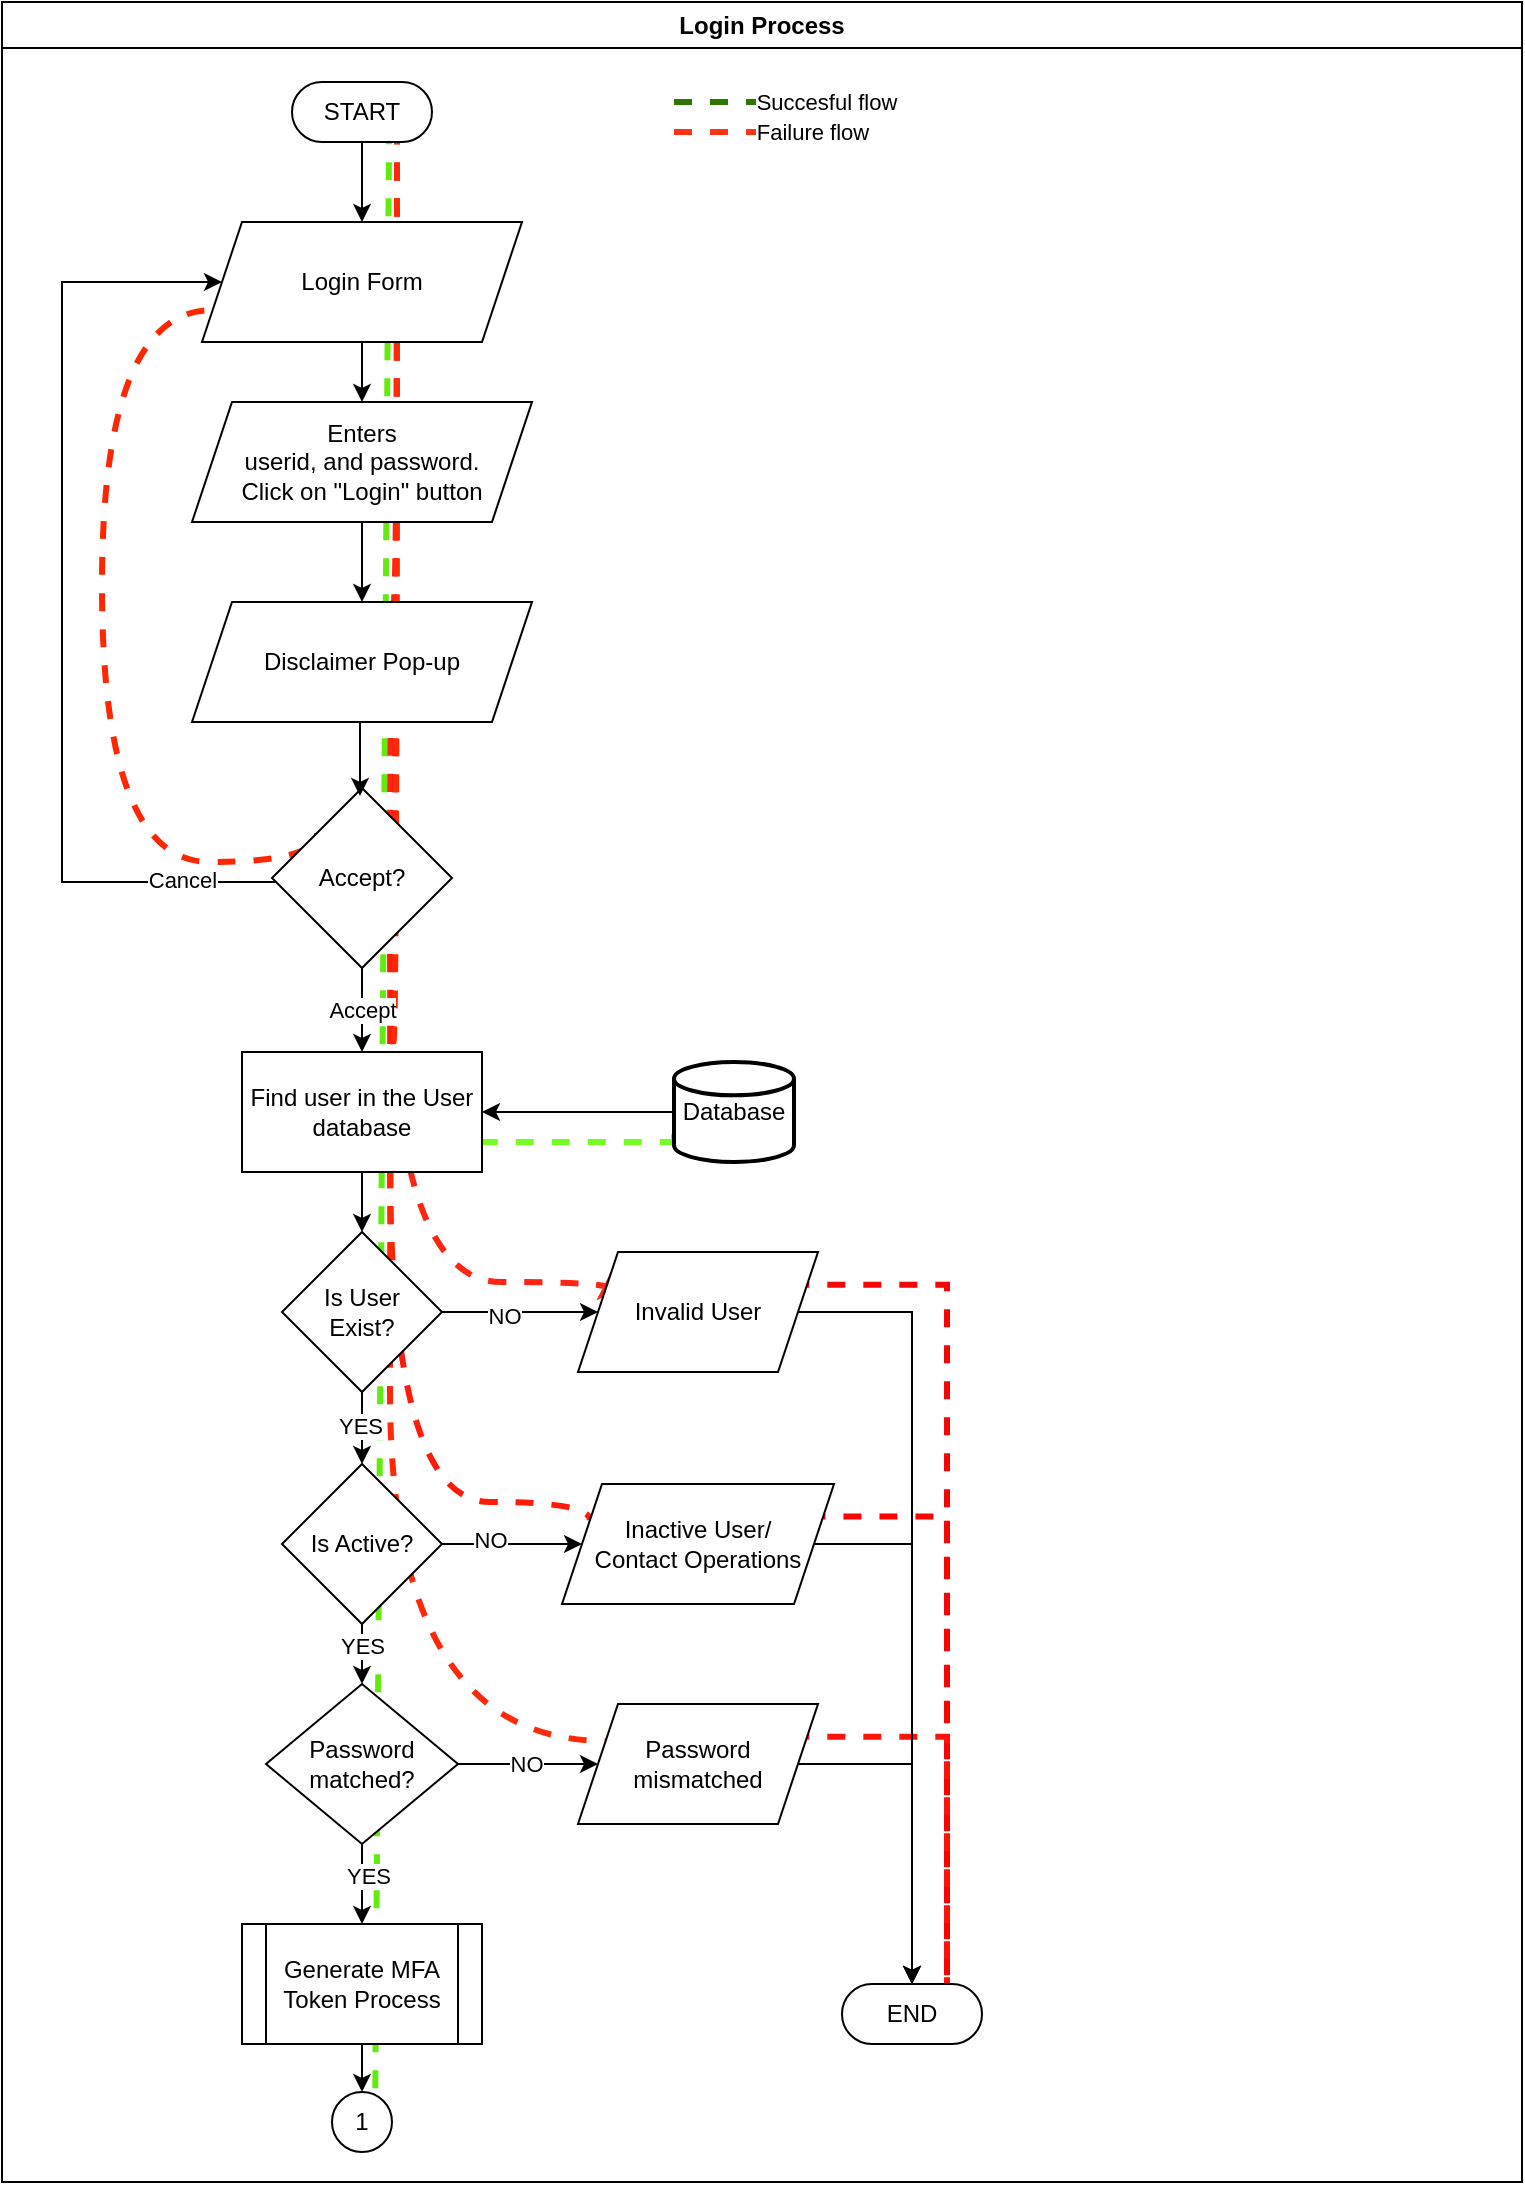 <mxfile version="23.1.1" type="device" pages="2">
  <diagram id="C5RBs43oDa-KdzZeNtuy" name="Page-1">
    <mxGraphModel dx="955" dy="638" grid="1" gridSize="10" guides="1" tooltips="1" connect="1" arrows="1" fold="1" page="1" pageScale="1" pageWidth="827" pageHeight="1169" math="0" shadow="0">
      <root>
        <mxCell id="WIyWlLk6GJQsqaUBKTNV-0" />
        <mxCell id="WIyWlLk6GJQsqaUBKTNV-1" parent="WIyWlLk6GJQsqaUBKTNV-0" />
        <mxCell id="dWH7YQZCYVR7Mkkr_BDG-13" value="Login Process" style="swimlane;whiteSpace=wrap;html=1;" parent="WIyWlLk6GJQsqaUBKTNV-1" vertex="1">
          <mxGeometry x="40" y="60" width="760" height="1090" as="geometry">
            <mxRectangle x="24" y="20" width="120" height="30" as="alternateBounds" />
          </mxGeometry>
        </mxCell>
        <mxCell id="dWH7YQZCYVR7Mkkr_BDG-18" value="" style="edgeStyle=orthogonalEdgeStyle;rounded=0;orthogonalLoop=1;jettySize=auto;html=1;" parent="dWH7YQZCYVR7Mkkr_BDG-13" source="WIyWlLk6GJQsqaUBKTNV-3" target="dWH7YQZCYVR7Mkkr_BDG-17" edge="1">
          <mxGeometry relative="1" as="geometry" />
        </mxCell>
        <mxCell id="OVqhG6OKckDvtCEO9sMe-0" style="rounded=0;orthogonalLoop=1;jettySize=auto;html=1;exitX=0.75;exitY=1;exitDx=0;exitDy=0;entryX=1;entryY=0;entryDx=0;entryDy=0;dashed=1;fillColor=#60a917;strokeColor=#63EB0F;strokeWidth=3;flowAnimation=1;endArrow=none;endFill=0;" parent="dWH7YQZCYVR7Mkkr_BDG-13" edge="1">
          <mxGeometry relative="1" as="geometry">
            <mxPoint x="193.5" y="70" as="sourcePoint" />
            <mxPoint x="186.607" y="1049.393" as="targetPoint" />
          </mxGeometry>
        </mxCell>
        <mxCell id="OVqhG6OKckDvtCEO9sMe-2" style="edgeStyle=orthogonalEdgeStyle;rounded=0;orthogonalLoop=1;jettySize=auto;html=1;exitX=0.75;exitY=1;exitDx=0;exitDy=0;entryX=0;entryY=0;entryDx=0;entryDy=0;curved=1;dashed=1;strokeWidth=3;strokeColor=#FF2414;flowAnimation=1;" parent="dWH7YQZCYVR7Mkkr_BDG-13" source="WIyWlLk6GJQsqaUBKTNV-3" target="dWH7YQZCYVR7Mkkr_BDG-35" edge="1">
          <mxGeometry relative="1" as="geometry">
            <Array as="points">
              <mxPoint x="198" y="300" />
              <mxPoint x="194" y="300" />
              <mxPoint x="194" y="640" />
              <mxPoint x="305" y="640" />
            </Array>
          </mxGeometry>
        </mxCell>
        <mxCell id="OVqhG6OKckDvtCEO9sMe-5" style="edgeStyle=orthogonalEdgeStyle;rounded=0;orthogonalLoop=1;jettySize=auto;html=1;exitX=0.75;exitY=1;exitDx=0;exitDy=0;entryX=0;entryY=0.25;entryDx=0;entryDy=0;curved=1;strokeColor=#FF1B0A;strokeWidth=3;endArrow=none;endFill=0;dashed=1;flowAnimation=1;" parent="dWH7YQZCYVR7Mkkr_BDG-13" source="WIyWlLk6GJQsqaUBKTNV-3" target="dWH7YQZCYVR7Mkkr_BDG-37" edge="1">
          <mxGeometry relative="1" as="geometry">
            <Array as="points">
              <mxPoint x="198" y="410" />
              <mxPoint x="194" y="410" />
              <mxPoint x="194" y="750" />
              <mxPoint x="294" y="750" />
            </Array>
          </mxGeometry>
        </mxCell>
        <mxCell id="OVqhG6OKckDvtCEO9sMe-8" style="edgeStyle=orthogonalEdgeStyle;rounded=0;orthogonalLoop=1;jettySize=auto;html=1;exitX=0.75;exitY=1;exitDx=0;exitDy=0;entryX=0;entryY=0.25;entryDx=0;entryDy=0;curved=1;dashed=1;strokeWidth=3;strokeColor=#FF2908;endArrow=none;endFill=0;flowAnimation=1;" parent="dWH7YQZCYVR7Mkkr_BDG-13" source="WIyWlLk6GJQsqaUBKTNV-3" target="dWH7YQZCYVR7Mkkr_BDG-39" edge="1">
          <mxGeometry relative="1" as="geometry">
            <Array as="points">
              <mxPoint x="198" y="520" />
              <mxPoint x="194" y="520" />
              <mxPoint x="194" y="870" />
            </Array>
          </mxGeometry>
        </mxCell>
        <mxCell id="WIyWlLk6GJQsqaUBKTNV-3" value="START" style="rounded=1;whiteSpace=wrap;html=1;fontSize=12;glass=0;strokeWidth=1;shadow=0;arcSize=50;" parent="dWH7YQZCYVR7Mkkr_BDG-13" vertex="1">
          <mxGeometry x="145" y="40" width="70" height="30" as="geometry" />
        </mxCell>
        <mxCell id="mfm6rsFPcUOExTP-C9rT-1" value="" style="edgeStyle=orthogonalEdgeStyle;rounded=0;orthogonalLoop=1;jettySize=auto;html=1;" edge="1" parent="dWH7YQZCYVR7Mkkr_BDG-13" source="dWH7YQZCYVR7Mkkr_BDG-17" target="mfm6rsFPcUOExTP-C9rT-0">
          <mxGeometry relative="1" as="geometry" />
        </mxCell>
        <mxCell id="dWH7YQZCYVR7Mkkr_BDG-17" value="Login Form" style="shape=parallelogram;perimeter=parallelogramPerimeter;whiteSpace=wrap;html=1;fixedSize=1;" parent="dWH7YQZCYVR7Mkkr_BDG-13" vertex="1">
          <mxGeometry x="100" y="110" width="160" height="60" as="geometry" />
        </mxCell>
        <mxCell id="dWH7YQZCYVR7Mkkr_BDG-26" style="edgeStyle=orthogonalEdgeStyle;rounded=0;orthogonalLoop=1;jettySize=auto;html=1;entryX=1;entryY=0.5;entryDx=0;entryDy=0;" parent="dWH7YQZCYVR7Mkkr_BDG-13" source="dWH7YQZCYVR7Mkkr_BDG-24" target="dWH7YQZCYVR7Mkkr_BDG-25" edge="1">
          <mxGeometry relative="1" as="geometry" />
        </mxCell>
        <mxCell id="OVqhG6OKckDvtCEO9sMe-4" style="edgeStyle=orthogonalEdgeStyle;rounded=0;orthogonalLoop=1;jettySize=auto;html=1;entryX=1;entryY=0.75;entryDx=0;entryDy=0;dashed=1;strokeColor=#74FF24;strokeWidth=3;endArrow=none;endFill=0;flowAnimation=1;" parent="dWH7YQZCYVR7Mkkr_BDG-13" target="dWH7YQZCYVR7Mkkr_BDG-25" edge="1">
          <mxGeometry relative="1" as="geometry">
            <mxPoint x="336" y="566" as="sourcePoint" />
            <Array as="points">
              <mxPoint x="336" y="567" />
              <mxPoint x="340" y="567" />
              <mxPoint x="340" y="570" />
            </Array>
          </mxGeometry>
        </mxCell>
        <mxCell id="dWH7YQZCYVR7Mkkr_BDG-24" value="Database" style="strokeWidth=2;html=1;shape=mxgraph.flowchart.database;whiteSpace=wrap;" parent="dWH7YQZCYVR7Mkkr_BDG-13" vertex="1">
          <mxGeometry x="336" y="530" width="60" height="50" as="geometry" />
        </mxCell>
        <mxCell id="dWH7YQZCYVR7Mkkr_BDG-30" value="" style="edgeStyle=orthogonalEdgeStyle;rounded=0;orthogonalLoop=1;jettySize=auto;html=1;" parent="dWH7YQZCYVR7Mkkr_BDG-13" source="dWH7YQZCYVR7Mkkr_BDG-25" target="dWH7YQZCYVR7Mkkr_BDG-29" edge="1">
          <mxGeometry relative="1" as="geometry" />
        </mxCell>
        <mxCell id="dWH7YQZCYVR7Mkkr_BDG-25" value="Find user in the User database" style="rounded=0;whiteSpace=wrap;html=1;" parent="dWH7YQZCYVR7Mkkr_BDG-13" vertex="1">
          <mxGeometry x="120" y="525" width="120" height="60" as="geometry" />
        </mxCell>
        <mxCell id="dWH7YQZCYVR7Mkkr_BDG-32" value="" style="edgeStyle=orthogonalEdgeStyle;rounded=0;orthogonalLoop=1;jettySize=auto;html=1;" parent="dWH7YQZCYVR7Mkkr_BDG-13" source="dWH7YQZCYVR7Mkkr_BDG-29" target="dWH7YQZCYVR7Mkkr_BDG-31" edge="1">
          <mxGeometry relative="1" as="geometry" />
        </mxCell>
        <mxCell id="dWH7YQZCYVR7Mkkr_BDG-51" value="YES" style="edgeLabel;html=1;align=center;verticalAlign=middle;resizable=0;points=[];" parent="dWH7YQZCYVR7Mkkr_BDG-32" vertex="1" connectable="0">
          <mxGeometry x="-0.25" y="-1" relative="1" as="geometry">
            <mxPoint as="offset" />
          </mxGeometry>
        </mxCell>
        <mxCell id="dWH7YQZCYVR7Mkkr_BDG-36" value="" style="edgeStyle=orthogonalEdgeStyle;rounded=0;orthogonalLoop=1;jettySize=auto;html=1;" parent="dWH7YQZCYVR7Mkkr_BDG-13" source="dWH7YQZCYVR7Mkkr_BDG-29" target="dWH7YQZCYVR7Mkkr_BDG-35" edge="1">
          <mxGeometry relative="1" as="geometry" />
        </mxCell>
        <mxCell id="dWH7YQZCYVR7Mkkr_BDG-50" value="NO" style="edgeLabel;html=1;align=center;verticalAlign=middle;resizable=0;points=[];" parent="dWH7YQZCYVR7Mkkr_BDG-36" vertex="1" connectable="0">
          <mxGeometry x="-0.205" y="-2" relative="1" as="geometry">
            <mxPoint as="offset" />
          </mxGeometry>
        </mxCell>
        <mxCell id="dWH7YQZCYVR7Mkkr_BDG-29" value="Is User &lt;br&gt;Exist?" style="rhombus;whiteSpace=wrap;html=1;rounded=0;" parent="dWH7YQZCYVR7Mkkr_BDG-13" vertex="1">
          <mxGeometry x="140" y="615" width="80" height="80" as="geometry" />
        </mxCell>
        <mxCell id="dWH7YQZCYVR7Mkkr_BDG-34" value="" style="edgeStyle=orthogonalEdgeStyle;rounded=0;orthogonalLoop=1;jettySize=auto;html=1;" parent="dWH7YQZCYVR7Mkkr_BDG-13" source="dWH7YQZCYVR7Mkkr_BDG-31" target="dWH7YQZCYVR7Mkkr_BDG-33" edge="1">
          <mxGeometry relative="1" as="geometry" />
        </mxCell>
        <mxCell id="dWH7YQZCYVR7Mkkr_BDG-53" value="YES" style="edgeLabel;html=1;align=center;verticalAlign=middle;resizable=0;points=[];" parent="dWH7YQZCYVR7Mkkr_BDG-34" vertex="1" connectable="0">
          <mxGeometry x="0.24" relative="1" as="geometry">
            <mxPoint as="offset" />
          </mxGeometry>
        </mxCell>
        <mxCell id="dWH7YQZCYVR7Mkkr_BDG-38" value="" style="edgeStyle=orthogonalEdgeStyle;rounded=0;orthogonalLoop=1;jettySize=auto;html=1;" parent="dWH7YQZCYVR7Mkkr_BDG-13" source="dWH7YQZCYVR7Mkkr_BDG-31" target="dWH7YQZCYVR7Mkkr_BDG-37" edge="1">
          <mxGeometry relative="1" as="geometry" />
        </mxCell>
        <mxCell id="dWH7YQZCYVR7Mkkr_BDG-52" value="NO" style="edgeLabel;html=1;align=center;verticalAlign=middle;resizable=0;points=[];" parent="dWH7YQZCYVR7Mkkr_BDG-38" vertex="1" connectable="0">
          <mxGeometry x="-0.314" y="2" relative="1" as="geometry">
            <mxPoint as="offset" />
          </mxGeometry>
        </mxCell>
        <mxCell id="dWH7YQZCYVR7Mkkr_BDG-31" value="Is Active?" style="rhombus;whiteSpace=wrap;html=1;rounded=0;" parent="dWH7YQZCYVR7Mkkr_BDG-13" vertex="1">
          <mxGeometry x="140" y="731" width="80" height="80" as="geometry" />
        </mxCell>
        <mxCell id="dWH7YQZCYVR7Mkkr_BDG-40" value="" style="edgeStyle=orthogonalEdgeStyle;rounded=0;orthogonalLoop=1;jettySize=auto;html=1;" parent="dWH7YQZCYVR7Mkkr_BDG-13" source="dWH7YQZCYVR7Mkkr_BDG-33" target="dWH7YQZCYVR7Mkkr_BDG-39" edge="1">
          <mxGeometry relative="1" as="geometry" />
        </mxCell>
        <mxCell id="dWH7YQZCYVR7Mkkr_BDG-55" value="NO" style="edgeLabel;html=1;align=center;verticalAlign=middle;resizable=0;points=[];" parent="dWH7YQZCYVR7Mkkr_BDG-40" vertex="1" connectable="0">
          <mxGeometry x="-0.029" relative="1" as="geometry">
            <mxPoint as="offset" />
          </mxGeometry>
        </mxCell>
        <mxCell id="dWH7YQZCYVR7Mkkr_BDG-42" value="" style="edgeStyle=orthogonalEdgeStyle;rounded=0;orthogonalLoop=1;jettySize=auto;html=1;" parent="dWH7YQZCYVR7Mkkr_BDG-13" source="dWH7YQZCYVR7Mkkr_BDG-33" target="dWH7YQZCYVR7Mkkr_BDG-41" edge="1">
          <mxGeometry relative="1" as="geometry" />
        </mxCell>
        <mxCell id="dWH7YQZCYVR7Mkkr_BDG-54" value="YES" style="edgeLabel;html=1;align=center;verticalAlign=middle;resizable=0;points=[];" parent="dWH7YQZCYVR7Mkkr_BDG-42" vertex="1" connectable="0">
          <mxGeometry x="-0.2" y="3" relative="1" as="geometry">
            <mxPoint as="offset" />
          </mxGeometry>
        </mxCell>
        <mxCell id="dWH7YQZCYVR7Mkkr_BDG-33" value="Password&lt;br&gt;matched?" style="rhombus;whiteSpace=wrap;html=1;rounded=0;" parent="dWH7YQZCYVR7Mkkr_BDG-13" vertex="1">
          <mxGeometry x="132" y="841" width="96" height="80" as="geometry" />
        </mxCell>
        <mxCell id="OVqhG6OKckDvtCEO9sMe-3" style="edgeStyle=orthogonalEdgeStyle;rounded=0;orthogonalLoop=1;jettySize=auto;html=1;exitX=1;exitY=0.25;exitDx=0;exitDy=0;entryX=0.75;entryY=0;entryDx=0;entryDy=0;strokeColor=#f50505;dashed=1;strokeWidth=3;endArrow=none;endFill=0;flowAnimation=1;" parent="dWH7YQZCYVR7Mkkr_BDG-13" source="dWH7YQZCYVR7Mkkr_BDG-35" target="dWH7YQZCYVR7Mkkr_BDG-43" edge="1">
          <mxGeometry relative="1" as="geometry" />
        </mxCell>
        <mxCell id="dWH7YQZCYVR7Mkkr_BDG-35" value="Invalid User" style="shape=parallelogram;perimeter=parallelogramPerimeter;whiteSpace=wrap;html=1;fixedSize=1;rounded=0;" parent="dWH7YQZCYVR7Mkkr_BDG-13" vertex="1">
          <mxGeometry x="288" y="625" width="120" height="60" as="geometry" />
        </mxCell>
        <mxCell id="dWH7YQZCYVR7Mkkr_BDG-46" style="edgeStyle=orthogonalEdgeStyle;rounded=0;orthogonalLoop=1;jettySize=auto;html=1;exitX=1;exitY=0.5;exitDx=0;exitDy=0;entryX=0.5;entryY=0;entryDx=0;entryDy=0;" parent="dWH7YQZCYVR7Mkkr_BDG-13" source="dWH7YQZCYVR7Mkkr_BDG-37" target="dWH7YQZCYVR7Mkkr_BDG-43" edge="1">
          <mxGeometry relative="1" as="geometry" />
        </mxCell>
        <mxCell id="OVqhG6OKckDvtCEO9sMe-6" style="edgeStyle=orthogonalEdgeStyle;rounded=0;orthogonalLoop=1;jettySize=auto;html=1;exitX=1;exitY=0.25;exitDx=0;exitDy=0;entryX=0.75;entryY=0;entryDx=0;entryDy=0;flowAnimation=1;strokeWidth=3;strokeColor=#fc0303;dashed=1;endArrow=none;endFill=0;" parent="dWH7YQZCYVR7Mkkr_BDG-13" source="dWH7YQZCYVR7Mkkr_BDG-37" target="dWH7YQZCYVR7Mkkr_BDG-43" edge="1">
          <mxGeometry relative="1" as="geometry" />
        </mxCell>
        <mxCell id="dWH7YQZCYVR7Mkkr_BDG-37" value="Inactive User/&lt;br&gt;Contact Operations" style="shape=parallelogram;perimeter=parallelogramPerimeter;whiteSpace=wrap;html=1;fixedSize=1;rounded=0;" parent="dWH7YQZCYVR7Mkkr_BDG-13" vertex="1">
          <mxGeometry x="280" y="741" width="136" height="60" as="geometry" />
        </mxCell>
        <mxCell id="dWH7YQZCYVR7Mkkr_BDG-49" style="edgeStyle=orthogonalEdgeStyle;rounded=0;orthogonalLoop=1;jettySize=auto;html=1;entryX=0.5;entryY=0;entryDx=0;entryDy=0;" parent="dWH7YQZCYVR7Mkkr_BDG-13" source="dWH7YQZCYVR7Mkkr_BDG-39" target="dWH7YQZCYVR7Mkkr_BDG-43" edge="1">
          <mxGeometry relative="1" as="geometry" />
        </mxCell>
        <mxCell id="OVqhG6OKckDvtCEO9sMe-7" style="edgeStyle=orthogonalEdgeStyle;rounded=0;orthogonalLoop=1;jettySize=auto;html=1;exitX=1;exitY=0.25;exitDx=0;exitDy=0;entryX=0.75;entryY=0;entryDx=0;entryDy=0;endArrow=none;endFill=0;strokeWidth=3;strokeColor=#FF120A;dashed=1;flowAnimation=1;" parent="dWH7YQZCYVR7Mkkr_BDG-13" source="dWH7YQZCYVR7Mkkr_BDG-39" target="dWH7YQZCYVR7Mkkr_BDG-43" edge="1">
          <mxGeometry relative="1" as="geometry" />
        </mxCell>
        <mxCell id="dWH7YQZCYVR7Mkkr_BDG-39" value="Password mismatched" style="shape=parallelogram;perimeter=parallelogramPerimeter;whiteSpace=wrap;html=1;fixedSize=1;rounded=0;" parent="dWH7YQZCYVR7Mkkr_BDG-13" vertex="1">
          <mxGeometry x="288" y="851" width="120" height="60" as="geometry" />
        </mxCell>
        <mxCell id="dWH7YQZCYVR7Mkkr_BDG-57" value="" style="edgeStyle=orthogonalEdgeStyle;rounded=0;orthogonalLoop=1;jettySize=auto;html=1;" parent="dWH7YQZCYVR7Mkkr_BDG-13" source="dWH7YQZCYVR7Mkkr_BDG-41" target="dWH7YQZCYVR7Mkkr_BDG-56" edge="1">
          <mxGeometry relative="1" as="geometry" />
        </mxCell>
        <mxCell id="dWH7YQZCYVR7Mkkr_BDG-41" value="Generate MFA Token Process" style="shape=process;whiteSpace=wrap;html=1;backgroundOutline=1;rounded=0;" parent="dWH7YQZCYVR7Mkkr_BDG-13" vertex="1">
          <mxGeometry x="120" y="961" width="120" height="60" as="geometry" />
        </mxCell>
        <mxCell id="dWH7YQZCYVR7Mkkr_BDG-43" value="END" style="rounded=1;whiteSpace=wrap;html=1;fontSize=12;glass=0;strokeWidth=1;shadow=0;arcSize=50;" parent="dWH7YQZCYVR7Mkkr_BDG-13" vertex="1">
          <mxGeometry x="420" y="991" width="70" height="30" as="geometry" />
        </mxCell>
        <mxCell id="dWH7YQZCYVR7Mkkr_BDG-44" style="edgeStyle=orthogonalEdgeStyle;rounded=0;orthogonalLoop=1;jettySize=auto;html=1;exitX=1;exitY=0.5;exitDx=0;exitDy=0;entryX=0.5;entryY=0;entryDx=0;entryDy=0;" parent="dWH7YQZCYVR7Mkkr_BDG-13" source="dWH7YQZCYVR7Mkkr_BDG-35" target="dWH7YQZCYVR7Mkkr_BDG-43" edge="1">
          <mxGeometry relative="1" as="geometry">
            <mxPoint x="495" y="975" as="targetPoint" />
          </mxGeometry>
        </mxCell>
        <mxCell id="dWH7YQZCYVR7Mkkr_BDG-56" value="1" style="ellipse;whiteSpace=wrap;html=1;aspect=fixed;" parent="dWH7YQZCYVR7Mkkr_BDG-13" vertex="1">
          <mxGeometry x="165" y="1045" width="30" height="30" as="geometry" />
        </mxCell>
        <mxCell id="OVqhG6OKckDvtCEO9sMe-9" value="" style="endArrow=none;html=1;rounded=0;dashed=1;strokeWidth=3;fillColor=#60a917;strokeColor=#2D7600;" parent="dWH7YQZCYVR7Mkkr_BDG-13" edge="1">
          <mxGeometry width="50" height="50" relative="1" as="geometry">
            <mxPoint x="336" y="50" as="sourcePoint" />
            <mxPoint x="393" y="50" as="targetPoint" />
          </mxGeometry>
        </mxCell>
        <mxCell id="OVqhG6OKckDvtCEO9sMe-11" value="Succesful flow" style="edgeLabel;html=1;align=center;verticalAlign=middle;resizable=0;points=[];" parent="OVqhG6OKckDvtCEO9sMe-9" vertex="1" connectable="0">
          <mxGeometry x="0.608" y="-1" relative="1" as="geometry">
            <mxPoint x="30" y="-1" as="offset" />
          </mxGeometry>
        </mxCell>
        <mxCell id="OVqhG6OKckDvtCEO9sMe-10" value="" style="endArrow=none;html=1;rounded=0;dashed=1;strokeColor=#FF3414;strokeWidth=3;" parent="dWH7YQZCYVR7Mkkr_BDG-13" edge="1">
          <mxGeometry width="50" height="50" relative="1" as="geometry">
            <mxPoint x="336" y="65" as="sourcePoint" />
            <mxPoint x="393" y="65" as="targetPoint" />
          </mxGeometry>
        </mxCell>
        <mxCell id="OVqhG6OKckDvtCEO9sMe-12" value="Failure flow" style="edgeLabel;html=1;align=center;verticalAlign=middle;resizable=0;points=[];" parent="OVqhG6OKckDvtCEO9sMe-10" vertex="1" connectable="0">
          <mxGeometry x="0.497" y="1" relative="1" as="geometry">
            <mxPoint x="26" y="1" as="offset" />
          </mxGeometry>
        </mxCell>
        <mxCell id="mfm6rsFPcUOExTP-C9rT-61" value="" style="edgeStyle=orthogonalEdgeStyle;rounded=0;orthogonalLoop=1;jettySize=auto;html=1;" edge="1" parent="dWH7YQZCYVR7Mkkr_BDG-13" source="mfm6rsFPcUOExTP-C9rT-0" target="mfm6rsFPcUOExTP-C9rT-60">
          <mxGeometry relative="1" as="geometry" />
        </mxCell>
        <mxCell id="mfm6rsFPcUOExTP-C9rT-0" value="Enters &lt;br&gt;userid, and password.&lt;br&gt;Click on &quot;Login&quot; button" style="shape=parallelogram;perimeter=parallelogramPerimeter;whiteSpace=wrap;html=1;fixedSize=1;" vertex="1" parent="dWH7YQZCYVR7Mkkr_BDG-13">
          <mxGeometry x="95" y="200" width="170" height="60" as="geometry" />
        </mxCell>
        <mxCell id="mfm6rsFPcUOExTP-C9rT-5" value="Accept" style="edgeStyle=orthogonalEdgeStyle;rounded=0;orthogonalLoop=1;jettySize=auto;html=1;" edge="1" parent="dWH7YQZCYVR7Mkkr_BDG-13" source="mfm6rsFPcUOExTP-C9rT-2" target="dWH7YQZCYVR7Mkkr_BDG-25">
          <mxGeometry relative="1" as="geometry" />
        </mxCell>
        <mxCell id="mfm6rsFPcUOExTP-C9rT-6" style="edgeStyle=orthogonalEdgeStyle;rounded=0;orthogonalLoop=1;jettySize=auto;html=1;entryX=0;entryY=0.5;entryDx=0;entryDy=0;" edge="1" parent="dWH7YQZCYVR7Mkkr_BDG-13" source="mfm6rsFPcUOExTP-C9rT-2" target="dWH7YQZCYVR7Mkkr_BDG-17">
          <mxGeometry relative="1" as="geometry">
            <Array as="points">
              <mxPoint x="30" y="440" />
              <mxPoint x="30" y="140" />
            </Array>
          </mxGeometry>
        </mxCell>
        <mxCell id="mfm6rsFPcUOExTP-C9rT-7" value="Cancel" style="edgeLabel;html=1;align=center;verticalAlign=middle;resizable=0;points=[];" vertex="1" connectable="0" parent="mfm6rsFPcUOExTP-C9rT-6">
          <mxGeometry x="-0.73" y="3" relative="1" as="geometry">
            <mxPoint x="18" y="-4" as="offset" />
          </mxGeometry>
        </mxCell>
        <mxCell id="mfm6rsFPcUOExTP-C9rT-64" style="edgeStyle=orthogonalEdgeStyle;curved=1;rounded=0;orthogonalLoop=1;jettySize=auto;html=1;exitX=0;exitY=0;exitDx=0;exitDy=0;entryX=0;entryY=0.75;entryDx=0;entryDy=0;endArrow=none;endFill=0;dashed=1;strokeWidth=3;flowAnimation=1;strokeColor=#ff2600;" edge="1" parent="dWH7YQZCYVR7Mkkr_BDG-13" source="mfm6rsFPcUOExTP-C9rT-2" target="dWH7YQZCYVR7Mkkr_BDG-17">
          <mxGeometry relative="1" as="geometry">
            <Array as="points">
              <mxPoint x="157" y="430" />
              <mxPoint x="50" y="430" />
              <mxPoint x="50" y="154" />
            </Array>
          </mxGeometry>
        </mxCell>
        <mxCell id="mfm6rsFPcUOExTP-C9rT-2" value="Accept?" style="rhombus;whiteSpace=wrap;html=1;rounded=0;" vertex="1" parent="dWH7YQZCYVR7Mkkr_BDG-13">
          <mxGeometry x="135" y="393" width="90" height="90" as="geometry" />
        </mxCell>
        <mxCell id="mfm6rsFPcUOExTP-C9rT-62" value="" style="edgeStyle=orthogonalEdgeStyle;rounded=0;orthogonalLoop=1;jettySize=auto;html=1;" edge="1" parent="dWH7YQZCYVR7Mkkr_BDG-13">
          <mxGeometry relative="1" as="geometry">
            <mxPoint x="184" y="360" as="sourcePoint" />
            <mxPoint x="179" y="397" as="targetPoint" />
          </mxGeometry>
        </mxCell>
        <mxCell id="mfm6rsFPcUOExTP-C9rT-60" value="Disclaimer Pop-up" style="shape=parallelogram;perimeter=parallelogramPerimeter;whiteSpace=wrap;html=1;fixedSize=1;" vertex="1" parent="dWH7YQZCYVR7Mkkr_BDG-13">
          <mxGeometry x="95" y="300" width="170" height="60" as="geometry" />
        </mxCell>
      </root>
    </mxGraphModel>
  </diagram>
  <diagram id="fzyGTq3qy7PhthbbgLTO" name="Page-2">
    <mxGraphModel dx="2021" dy="797" grid="1" gridSize="10" guides="1" tooltips="1" connect="1" arrows="1" fold="1" page="1" pageScale="1" pageWidth="827" pageHeight="1169" math="0" shadow="0">
      <root>
        <mxCell id="0" />
        <mxCell id="1" parent="0" />
        <mxCell id="BUbXl7JmyB8yxIihBI70-1" value="Generate MFA Token Process" style="swimlane;whiteSpace=wrap;html=1;fillColor=default;" parent="1" vertex="1">
          <mxGeometry x="-790" y="40" width="650" height="1090" as="geometry">
            <mxRectangle x="24" y="20" width="120" height="30" as="alternateBounds" />
          </mxGeometry>
        </mxCell>
        <mxCell id="nKK0pmu8n8xV0yD4BEuD-9" style="edgeStyle=orthogonalEdgeStyle;rounded=0;orthogonalLoop=1;jettySize=auto;html=1;exitX=1;exitY=1;exitDx=0;exitDy=0;entryX=1;entryY=0.75;entryDx=0;entryDy=0;endArrow=none;endFill=0;dashed=1;strokeWidth=3;strokeColor=#FF2008;flowAnimation=1;" parent="BUbXl7JmyB8yxIihBI70-1" source="nKK0pmu8n8xV0yD4BEuD-4" target="_0PAr6XL9lyC_KDBDkuF-1" edge="1">
          <mxGeometry relative="1" as="geometry" />
        </mxCell>
        <mxCell id="nKK0pmu8n8xV0yD4BEuD-4" value="" style="shape=process;whiteSpace=wrap;html=1;backgroundOutline=1;fillColor=none;size=0.02;" parent="BUbXl7JmyB8yxIihBI70-1" vertex="1">
          <mxGeometry x="10" y="160" width="600" height="360" as="geometry" />
        </mxCell>
        <mxCell id="BUbXl7JmyB8yxIihBI70-37" value="" style="edgeStyle=orthogonalEdgeStyle;rounded=0;orthogonalLoop=1;jettySize=auto;html=1;" parent="BUbXl7JmyB8yxIihBI70-1" source="BUbXl7JmyB8yxIihBI70-35" target="BUbXl7JmyB8yxIihBI70-36" edge="1">
          <mxGeometry relative="1" as="geometry" />
        </mxCell>
        <mxCell id="63Sym3_QJ1IBtuDzFbQc-2" style="edgeStyle=orthogonalEdgeStyle;rounded=0;orthogonalLoop=1;jettySize=auto;html=1;exitX=1;exitY=0.5;exitDx=0;exitDy=0;entryX=1;entryY=0.75;entryDx=0;entryDy=0;fillColor=#60a917;strokeColor=#63eb0f;strokeWidth=3;dashed=1;flowAnimation=1;endArrow=none;endFill=0;" parent="BUbXl7JmyB8yxIihBI70-1" source="BUbXl7JmyB8yxIihBI70-35" target="_0PAr6XL9lyC_KDBDkuF-1" edge="1">
          <mxGeometry relative="1" as="geometry">
            <Array as="points">
              <mxPoint x="300" y="49" />
              <mxPoint x="300" y="1065" />
            </Array>
          </mxGeometry>
        </mxCell>
        <mxCell id="BUbXl7JmyB8yxIihBI70-35" value="1" style="ellipse;whiteSpace=wrap;html=1;aspect=fixed;" parent="BUbXl7JmyB8yxIihBI70-1" vertex="1">
          <mxGeometry x="271" y="34" width="30" height="30" as="geometry" />
        </mxCell>
        <mxCell id="-Q2xNWVYHDLpzL2ybHYI-7" value="" style="edgeStyle=orthogonalEdgeStyle;rounded=0;orthogonalLoop=1;jettySize=auto;html=1;" parent="BUbXl7JmyB8yxIihBI70-1" source="BUbXl7JmyB8yxIihBI70-36" target="BUbXl7JmyB8yxIihBI70-38" edge="1">
          <mxGeometry relative="1" as="geometry" />
        </mxCell>
        <mxCell id="BUbXl7JmyB8yxIihBI70-36" value="User Exists&lt;br&gt;User is Active&lt;br&gt;Password Matched" style="shape=process;whiteSpace=wrap;html=1;backgroundOutline=1;size=0.054;" parent="BUbXl7JmyB8yxIihBI70-1" vertex="1">
          <mxGeometry x="194" y="84" width="184" height="60" as="geometry" />
        </mxCell>
        <mxCell id="-Q2xNWVYHDLpzL2ybHYI-6" value="" style="edgeStyle=orthogonalEdgeStyle;rounded=0;orthogonalLoop=1;jettySize=auto;html=1;dashed=1;endArrow=none;endFill=0;" parent="BUbXl7JmyB8yxIihBI70-1" source="BUbXl7JmyB8yxIihBI70-38" target="-Q2xNWVYHDLpzL2ybHYI-3" edge="1">
          <mxGeometry relative="1" as="geometry" />
        </mxCell>
        <mxCell id="-Q2xNWVYHDLpzL2ybHYI-8" value="" style="edgeStyle=orthogonalEdgeStyle;rounded=0;orthogonalLoop=1;jettySize=auto;html=1;" parent="BUbXl7JmyB8yxIihBI70-1" source="BUbXl7JmyB8yxIihBI70-38" target="BUbXl7JmyB8yxIihBI70-39" edge="1">
          <mxGeometry relative="1" as="geometry" />
        </mxCell>
        <mxCell id="nKK0pmu8n8xV0yD4BEuD-1" value="Success" style="edgeLabel;html=1;align=center;verticalAlign=middle;resizable=0;points=[];" parent="-Q2xNWVYHDLpzL2ybHYI-8" vertex="1" connectable="0">
          <mxGeometry x="-0.573" y="1" relative="1" as="geometry">
            <mxPoint as="offset" />
          </mxGeometry>
        </mxCell>
        <mxCell id="BUbXl7JmyB8yxIihBI70-38" value="Generate Token" style="rounded=0;whiteSpace=wrap;html=1;" parent="BUbXl7JmyB8yxIihBI70-1" vertex="1">
          <mxGeometry x="226" y="174" width="120" height="60" as="geometry" />
        </mxCell>
        <mxCell id="-Q2xNWVYHDLpzL2ybHYI-2" value="" style="edgeStyle=orthogonalEdgeStyle;rounded=0;orthogonalLoop=1;jettySize=auto;html=1;" parent="BUbXl7JmyB8yxIihBI70-1" source="BUbXl7JmyB8yxIihBI70-39" target="-Q2xNWVYHDLpzL2ybHYI-1" edge="1">
          <mxGeometry relative="1" as="geometry" />
        </mxCell>
        <mxCell id="-Q2xNWVYHDLpzL2ybHYI-9" value="UPDATE" style="edgeLabel;html=1;align=center;verticalAlign=middle;resizable=0;points=[];" parent="-Q2xNWVYHDLpzL2ybHYI-2" vertex="1" connectable="0">
          <mxGeometry x="-0.193" y="-2" relative="1" as="geometry">
            <mxPoint x="8" y="-2" as="offset" />
          </mxGeometry>
        </mxCell>
        <mxCell id="-Q2xNWVYHDLpzL2ybHYI-13" value="" style="edgeStyle=orthogonalEdgeStyle;rounded=0;orthogonalLoop=1;jettySize=auto;html=1;" parent="BUbXl7JmyB8yxIihBI70-1" source="BUbXl7JmyB8yxIihBI70-39" target="-Q2xNWVYHDLpzL2ybHYI-10" edge="1">
          <mxGeometry relative="1" as="geometry" />
        </mxCell>
        <mxCell id="nKK0pmu8n8xV0yD4BEuD-2" value="Success" style="edgeLabel;html=1;align=center;verticalAlign=middle;resizable=0;points=[];" parent="-Q2xNWVYHDLpzL2ybHYI-13" vertex="1" connectable="0">
          <mxGeometry x="0.327" y="-2" relative="1" as="geometry">
            <mxPoint x="2" y="-5" as="offset" />
          </mxGeometry>
        </mxCell>
        <mxCell id="BUbXl7JmyB8yxIihBI70-39" value="Update User with token info in the database" style="rounded=0;whiteSpace=wrap;html=1;" parent="BUbXl7JmyB8yxIihBI70-1" vertex="1">
          <mxGeometry x="226" y="264" width="120" height="60" as="geometry" />
        </mxCell>
        <mxCell id="-Q2xNWVYHDLpzL2ybHYI-1" value="Database" style="strokeWidth=2;html=1;shape=mxgraph.flowchart.database;whiteSpace=wrap;" parent="BUbXl7JmyB8yxIihBI70-1" vertex="1">
          <mxGeometry x="435" y="269" width="60" height="50" as="geometry" />
        </mxCell>
        <mxCell id="-Q2xNWVYHDLpzL2ybHYI-3" value="1. Token length - 8&lt;br&gt;2. Token Expiration time - 15min" style="shape=note;whiteSpace=wrap;html=1;backgroundOutline=1;darkOpacity=0.05;size=29;align=left;fillColor=#ffe6cc;strokeColor=#d79b00;" parent="BUbXl7JmyB8yxIihBI70-1" vertex="1">
          <mxGeometry x="403" y="174" width="185" height="60" as="geometry" />
        </mxCell>
        <mxCell id="-Q2xNWVYHDLpzL2ybHYI-12" value="" style="edgeStyle=orthogonalEdgeStyle;rounded=0;orthogonalLoop=1;jettySize=auto;html=1;" parent="BUbXl7JmyB8yxIihBI70-1" source="-Q2xNWVYHDLpzL2ybHYI-10" target="-Q2xNWVYHDLpzL2ybHYI-11" edge="1">
          <mxGeometry relative="1" as="geometry" />
        </mxCell>
        <mxCell id="-Q2xNWVYHDLpzL2ybHYI-17" value="" style="edgeStyle=orthogonalEdgeStyle;rounded=0;orthogonalLoop=1;jettySize=auto;html=1;" parent="BUbXl7JmyB8yxIihBI70-1" source="-Q2xNWVYHDLpzL2ybHYI-10" target="-Q2xNWVYHDLpzL2ybHYI-16" edge="1">
          <mxGeometry relative="1" as="geometry" />
        </mxCell>
        <mxCell id="nKK0pmu8n8xV0yD4BEuD-3" value="Success" style="edgeLabel;html=1;align=center;verticalAlign=middle;resizable=0;points=[];" parent="-Q2xNWVYHDLpzL2ybHYI-17" vertex="1" connectable="0">
          <mxGeometry x="-0.653" relative="1" as="geometry">
            <mxPoint as="offset" />
          </mxGeometry>
        </mxCell>
        <mxCell id="63Sym3_QJ1IBtuDzFbQc-3" style="edgeStyle=orthogonalEdgeStyle;rounded=0;orthogonalLoop=1;jettySize=auto;html=1;exitX=1;exitY=0.25;exitDx=0;exitDy=0;entryX=0;entryY=0.25;entryDx=0;entryDy=0;strokeWidth=3;fillColor=#60a917;strokeColor=#63EB0F;endArrow=classic;endFill=1;dashed=1;flowAnimation=1;" parent="BUbXl7JmyB8yxIihBI70-1" source="-Q2xNWVYHDLpzL2ybHYI-10" target="-Q2xNWVYHDLpzL2ybHYI-11" edge="1">
          <mxGeometry relative="1" as="geometry" />
        </mxCell>
        <mxCell id="-Q2xNWVYHDLpzL2ybHYI-10" value="Send token via &lt;br&gt;Email&amp;nbsp;" style="rounded=0;whiteSpace=wrap;html=1;" parent="BUbXl7JmyB8yxIihBI70-1" vertex="1">
          <mxGeometry x="226" y="358" width="120" height="60" as="geometry" />
        </mxCell>
        <mxCell id="-Q2xNWVYHDLpzL2ybHYI-11" value="SMTP Server" style="shape=process;whiteSpace=wrap;html=1;backgroundOutline=1;size=0.035;" parent="BUbXl7JmyB8yxIihBI70-1" vertex="1">
          <mxGeometry x="430" y="358" width="120" height="60" as="geometry" />
        </mxCell>
        <mxCell id="_0PAr6XL9lyC_KDBDkuF-16" value="" style="edgeStyle=orthogonalEdgeStyle;rounded=0;orthogonalLoop=1;jettySize=auto;html=1;" parent="BUbXl7JmyB8yxIihBI70-1" source="-Q2xNWVYHDLpzL2ybHYI-16" target="-Q2xNWVYHDLpzL2ybHYI-18" edge="1">
          <mxGeometry relative="1" as="geometry" />
        </mxCell>
        <mxCell id="DS8ugYMYY_m8izW3VN1D-7" style="edgeStyle=orthogonalEdgeStyle;rounded=0;orthogonalLoop=1;jettySize=auto;html=1;exitX=0;exitY=0.25;exitDx=0;exitDy=0;entryX=0;entryY=0.75;entryDx=0;entryDy=0;curved=1;strokeWidth=3;endArrow=classic;endFill=1;dashed=1;fillColor=#0050ef;strokeColor=#001DBC;flowAnimation=1;" parent="BUbXl7JmyB8yxIihBI70-1" source="-Q2xNWVYHDLpzL2ybHYI-16" target="BUbXl7JmyB8yxIihBI70-38" edge="1">
          <mxGeometry relative="1" as="geometry">
            <Array as="points">
              <mxPoint x="100" y="459" />
              <mxPoint x="100" y="219" />
            </Array>
          </mxGeometry>
        </mxCell>
        <mxCell id="-Q2xNWVYHDLpzL2ybHYI-16" value="MFA&lt;br style=&quot;border-color: var(--border-color);&quot;&gt;Verification UI" style="rounded=0;whiteSpace=wrap;html=1;" parent="BUbXl7JmyB8yxIihBI70-1" vertex="1">
          <mxGeometry x="226" y="444" width="120" height="60" as="geometry" />
        </mxCell>
        <mxCell id="-Q2xNWVYHDLpzL2ybHYI-33" value="" style="edgeStyle=orthogonalEdgeStyle;rounded=0;orthogonalLoop=1;jettySize=auto;html=1;endArrow=none;endFill=0;dashed=1;" parent="BUbXl7JmyB8yxIihBI70-1" source="-Q2xNWVYHDLpzL2ybHYI-18" target="-Q2xNWVYHDLpzL2ybHYI-32" edge="1">
          <mxGeometry relative="1" as="geometry" />
        </mxCell>
        <mxCell id="-Q2xNWVYHDLpzL2ybHYI-37" value="" style="edgeStyle=orthogonalEdgeStyle;rounded=0;orthogonalLoop=1;jettySize=auto;html=1;" parent="BUbXl7JmyB8yxIihBI70-1" source="-Q2xNWVYHDLpzL2ybHYI-18" target="-Q2xNWVYHDLpzL2ybHYI-31" edge="1">
          <mxGeometry relative="1" as="geometry" />
        </mxCell>
        <mxCell id="-Q2xNWVYHDLpzL2ybHYI-18" value="Enters MFA token then&lt;br&gt;Click on &lt;br&gt;&quot;Validate&quot; Submit button" style="shape=parallelogram;perimeter=parallelogramPerimeter;whiteSpace=wrap;html=1;fixedSize=1;" parent="BUbXl7JmyB8yxIihBI70-1" vertex="1">
          <mxGeometry x="203.5" y="544" width="165" height="60" as="geometry" />
        </mxCell>
        <mxCell id="_0PAr6XL9lyC_KDBDkuF-13" style="edgeStyle=orthogonalEdgeStyle;rounded=0;orthogonalLoop=1;jettySize=auto;html=1;entryX=0;entryY=0.5;entryDx=0;entryDy=0;" parent="BUbXl7JmyB8yxIihBI70-1" source="-Q2xNWVYHDLpzL2ybHYI-20" target="BUbXl7JmyB8yxIihBI70-38" edge="1">
          <mxGeometry relative="1" as="geometry">
            <Array as="points">
              <mxPoint x="100" y="204" />
            </Array>
          </mxGeometry>
        </mxCell>
        <mxCell id="-Q2xNWVYHDLpzL2ybHYI-20" value="User clicks&lt;br&gt;&quot;Resend Token&quot; submit button" style="shape=parallelogram;perimeter=parallelogramPerimeter;whiteSpace=wrap;html=1;fixedSize=1;" parent="BUbXl7JmyB8yxIihBI70-1" vertex="1">
          <mxGeometry x="32" y="314" width="160" height="60" as="geometry" />
        </mxCell>
        <mxCell id="-Q2xNWVYHDLpzL2ybHYI-38" value="" style="edgeStyle=orthogonalEdgeStyle;rounded=0;orthogonalLoop=1;jettySize=auto;html=1;endArrow=none;endFill=0;dashed=1;" parent="BUbXl7JmyB8yxIihBI70-1" source="-Q2xNWVYHDLpzL2ybHYI-24" target="-Q2xNWVYHDLpzL2ybHYI-36" edge="1">
          <mxGeometry relative="1" as="geometry" />
        </mxCell>
        <mxCell id="-Q2xNWVYHDLpzL2ybHYI-42" value="" style="edgeStyle=orthogonalEdgeStyle;rounded=0;orthogonalLoop=1;jettySize=auto;html=1;" parent="BUbXl7JmyB8yxIihBI70-1" source="-Q2xNWVYHDLpzL2ybHYI-24" target="-Q2xNWVYHDLpzL2ybHYI-41" edge="1">
          <mxGeometry relative="1" as="geometry" />
        </mxCell>
        <mxCell id="-Q2xNWVYHDLpzL2ybHYI-43" value="NO" style="edgeLabel;html=1;align=center;verticalAlign=middle;resizable=0;points=[];" parent="-Q2xNWVYHDLpzL2ybHYI-42" vertex="1" connectable="0">
          <mxGeometry x="-0.082" y="2" relative="1" as="geometry">
            <mxPoint as="offset" />
          </mxGeometry>
        </mxCell>
        <mxCell id="_0PAr6XL9lyC_KDBDkuF-7" value="" style="edgeStyle=orthogonalEdgeStyle;rounded=0;orthogonalLoop=1;jettySize=auto;html=1;" parent="BUbXl7JmyB8yxIihBI70-1" source="-Q2xNWVYHDLpzL2ybHYI-24" target="_0PAr6XL9lyC_KDBDkuF-5" edge="1">
          <mxGeometry relative="1" as="geometry" />
        </mxCell>
        <mxCell id="_0PAr6XL9lyC_KDBDkuF-10" value="YES" style="edgeLabel;html=1;align=center;verticalAlign=middle;resizable=0;points=[];" parent="_0PAr6XL9lyC_KDBDkuF-7" vertex="1" connectable="0">
          <mxGeometry x="-0.284" relative="1" as="geometry">
            <mxPoint as="offset" />
          </mxGeometry>
        </mxCell>
        <mxCell id="DS8ugYMYY_m8izW3VN1D-10" style="edgeStyle=orthogonalEdgeStyle;rounded=0;orthogonalLoop=1;jettySize=auto;html=1;exitX=0;exitY=0;exitDx=0;exitDy=0;strokeWidth=3;dashed=1;strokeColor=#FF2212;flowAnimation=1;endArrow=none;endFill=0;" parent="BUbXl7JmyB8yxIihBI70-1" source="-Q2xNWVYHDLpzL2ybHYI-24" edge="1">
          <mxGeometry relative="1" as="geometry">
            <mxPoint x="204.765" y="763.765" as="targetPoint" />
          </mxGeometry>
        </mxCell>
        <mxCell id="-Q2xNWVYHDLpzL2ybHYI-24" value="Is Valid &lt;br&gt;token?" style="rhombus;whiteSpace=wrap;html=1;" parent="BUbXl7JmyB8yxIihBI70-1" vertex="1">
          <mxGeometry x="246" y="745" width="80" height="80" as="geometry" />
        </mxCell>
        <mxCell id="-Q2xNWVYHDLpzL2ybHYI-34" value="" style="edgeStyle=orthogonalEdgeStyle;rounded=0;orthogonalLoop=1;jettySize=auto;html=1;" parent="BUbXl7JmyB8yxIihBI70-1" source="-Q2xNWVYHDLpzL2ybHYI-26" target="-Q2xNWVYHDLpzL2ybHYI-31" edge="1">
          <mxGeometry relative="1" as="geometry" />
        </mxCell>
        <mxCell id="DS8ugYMYY_m8izW3VN1D-8" style="edgeStyle=orthogonalEdgeStyle;rounded=0;orthogonalLoop=1;jettySize=auto;html=1;exitX=0;exitY=0.85;exitDx=0;exitDy=0;exitPerimeter=0;dashed=1;strokeWidth=3;endArrow=classic;endFill=1;flowAnimation=1;fillColor=#60a917;strokeColor=#61FF00;" parent="BUbXl7JmyB8yxIihBI70-1" source="-Q2xNWVYHDLpzL2ybHYI-26" edge="1">
          <mxGeometry relative="1" as="geometry">
            <mxPoint x="345.833" y="691.333" as="targetPoint" />
          </mxGeometry>
        </mxCell>
        <mxCell id="-Q2xNWVYHDLpzL2ybHYI-26" value="Database" style="strokeWidth=2;html=1;shape=mxgraph.flowchart.database;whiteSpace=wrap;" parent="BUbXl7JmyB8yxIihBI70-1" vertex="1">
          <mxGeometry x="536.5" y="649" width="60" height="50" as="geometry" />
        </mxCell>
        <mxCell id="-Q2xNWVYHDLpzL2ybHYI-35" value="" style="edgeStyle=orthogonalEdgeStyle;rounded=0;orthogonalLoop=1;jettySize=auto;html=1;" parent="BUbXl7JmyB8yxIihBI70-1" source="-Q2xNWVYHDLpzL2ybHYI-31" target="-Q2xNWVYHDLpzL2ybHYI-24" edge="1">
          <mxGeometry relative="1" as="geometry" />
        </mxCell>
        <mxCell id="-Q2xNWVYHDLpzL2ybHYI-31" value="Get the stored token for the user from the Database" style="rounded=0;whiteSpace=wrap;html=1;" parent="BUbXl7JmyB8yxIihBI70-1" vertex="1">
          <mxGeometry x="226" y="644" width="120" height="60" as="geometry" />
        </mxCell>
        <mxCell id="-Q2xNWVYHDLpzL2ybHYI-32" value="1. User enters MFA token received in their email address&lt;br&gt;2. Submit the form" style="shape=note;whiteSpace=wrap;backgroundOutline=1;darkOpacity=0.05;size=29;align=left;fillColor=#ffe6cc;strokeColor=#d79b00;html=1;" parent="BUbXl7JmyB8yxIihBI70-1" vertex="1">
          <mxGeometry x="406.5" y="539" width="180" height="70" as="geometry" />
        </mxCell>
        <mxCell id="-Q2xNWVYHDLpzL2ybHYI-36" value="1. Compares stored token&lt;br&gt;2. Check for token not expired" style="shape=note;whiteSpace=wrap;backgroundOutline=1;darkOpacity=0.05;size=29;align=left;fillColor=#ffe6cc;strokeColor=#d79b00;html=1;" parent="BUbXl7JmyB8yxIihBI70-1" vertex="1">
          <mxGeometry x="356.5" y="750" width="180" height="70" as="geometry" />
        </mxCell>
        <mxCell id="_0PAr6XL9lyC_KDBDkuF-2" value="" style="edgeStyle=orthogonalEdgeStyle;rounded=0;orthogonalLoop=1;jettySize=auto;html=1;" parent="BUbXl7JmyB8yxIihBI70-1" source="-Q2xNWVYHDLpzL2ybHYI-39" target="_0PAr6XL9lyC_KDBDkuF-1" edge="1">
          <mxGeometry relative="1" as="geometry" />
        </mxCell>
        <mxCell id="-Q2xNWVYHDLpzL2ybHYI-39" value="Landing page" style="shape=process;whiteSpace=wrap;html=1;backgroundOutline=1;size=0.043;" parent="BUbXl7JmyB8yxIihBI70-1" vertex="1">
          <mxGeometry x="226" y="956" width="120" height="60" as="geometry" />
        </mxCell>
        <mxCell id="DS8ugYMYY_m8izW3VN1D-11" style="edgeStyle=orthogonalEdgeStyle;rounded=0;orthogonalLoop=1;jettySize=auto;html=1;entryX=0;entryY=0.75;entryDx=0;entryDy=0;curved=1;dashed=1;strokeColor=#FF1F0F;strokeWidth=3;endArrow=none;endFill=0;flowAnimation=1;" parent="BUbXl7JmyB8yxIihBI70-1" target="-Q2xNWVYHDLpzL2ybHYI-16" edge="1">
          <mxGeometry relative="1" as="geometry">
            <mxPoint x="150" y="815" as="sourcePoint" />
            <Array as="points">
              <mxPoint x="160" y="815" />
              <mxPoint x="160" y="490" />
              <mxPoint x="226" y="490" />
            </Array>
          </mxGeometry>
        </mxCell>
        <mxCell id="-Q2xNWVYHDLpzL2ybHYI-41" value="Invalid Token error &lt;br&gt;will be shown &lt;br&gt;to the user" style="shape=parallelogram;perimeter=parallelogramPerimeter;whiteSpace=wrap;html=1;fixedSize=1;" parent="BUbXl7JmyB8yxIihBI70-1" vertex="1">
          <mxGeometry x="64" y="755" width="142.5" height="60" as="geometry" />
        </mxCell>
        <mxCell id="nKK0pmu8n8xV0yD4BEuD-7" style="edgeStyle=orthogonalEdgeStyle;rounded=0;orthogonalLoop=1;jettySize=auto;html=1;exitX=1;exitY=0.5;exitDx=0;exitDy=0;entryX=1;entryY=0.5;entryDx=0;entryDy=0;endArrow=none;endFill=0;startArrow=classic;startFill=1;" parent="BUbXl7JmyB8yxIihBI70-1" source="_0PAr6XL9lyC_KDBDkuF-1" target="nKK0pmu8n8xV0yD4BEuD-4" edge="1">
          <mxGeometry relative="1" as="geometry" />
        </mxCell>
        <mxCell id="nKK0pmu8n8xV0yD4BEuD-8" value="Failure" style="edgeLabel;html=1;align=center;verticalAlign=middle;resizable=0;points=[];" parent="nKK0pmu8n8xV0yD4BEuD-7" vertex="1" connectable="0">
          <mxGeometry x="-0.608" y="-2" relative="1" as="geometry">
            <mxPoint y="-2" as="offset" />
          </mxGeometry>
        </mxCell>
        <mxCell id="_0PAr6XL9lyC_KDBDkuF-1" value="END" style="rounded=1;whiteSpace=wrap;html=1;fontSize=12;glass=0;strokeWidth=1;shadow=0;arcSize=50;" parent="BUbXl7JmyB8yxIihBI70-1" vertex="1">
          <mxGeometry x="251" y="1042" width="70" height="30" as="geometry" />
        </mxCell>
        <mxCell id="_0PAr6XL9lyC_KDBDkuF-6" style="edgeStyle=orthogonalEdgeStyle;rounded=0;orthogonalLoop=1;jettySize=auto;html=1;" parent="BUbXl7JmyB8yxIihBI70-1" source="_0PAr6XL9lyC_KDBDkuF-5" target="-Q2xNWVYHDLpzL2ybHYI-26" edge="1">
          <mxGeometry relative="1" as="geometry" />
        </mxCell>
        <mxCell id="_0PAr6XL9lyC_KDBDkuF-9" value="" style="edgeStyle=orthogonalEdgeStyle;rounded=0;orthogonalLoop=1;jettySize=auto;html=1;" parent="BUbXl7JmyB8yxIihBI70-1" source="_0PAr6XL9lyC_KDBDkuF-5" target="-Q2xNWVYHDLpzL2ybHYI-39" edge="1">
          <mxGeometry relative="1" as="geometry" />
        </mxCell>
        <mxCell id="_0PAr6XL9lyC_KDBDkuF-5" value="Invalidate the token for future use" style="rounded=0;whiteSpace=wrap;html=1;" parent="BUbXl7JmyB8yxIihBI70-1" vertex="1">
          <mxGeometry x="226" y="865" width="120" height="60" as="geometry" />
        </mxCell>
        <mxCell id="_0PAr6XL9lyC_KDBDkuF-14" style="edgeStyle=orthogonalEdgeStyle;rounded=0;orthogonalLoop=1;jettySize=auto;html=1;entryX=0.45;entryY=1.05;entryDx=0;entryDy=0;entryPerimeter=0;" parent="BUbXl7JmyB8yxIihBI70-1" source="-Q2xNWVYHDLpzL2ybHYI-16" target="-Q2xNWVYHDLpzL2ybHYI-20" edge="1">
          <mxGeometry relative="1" as="geometry" />
        </mxCell>
        <mxCell id="_0PAr6XL9lyC_KDBDkuF-15" value="Resend Token" style="edgeLabel;html=1;align=center;verticalAlign=middle;resizable=0;points=[];" parent="_0PAr6XL9lyC_KDBDkuF-14" vertex="1" connectable="0">
          <mxGeometry x="-0.385" y="-3" relative="1" as="geometry">
            <mxPoint as="offset" />
          </mxGeometry>
        </mxCell>
        <mxCell id="63Sym3_QJ1IBtuDzFbQc-4" style="edgeStyle=orthogonalEdgeStyle;rounded=0;orthogonalLoop=1;jettySize=auto;html=1;exitX=1;exitY=0.25;exitDx=0;exitDy=0;entryX=-0.006;entryY=0.225;entryDx=0;entryDy=0;entryPerimeter=0;fillColor=#60a917;strokeColor=#63EB0F;strokeWidth=3;endArrow=classic;endFill=1;dashed=1;flowAnimation=1;" parent="BUbXl7JmyB8yxIihBI70-1" source="BUbXl7JmyB8yxIihBI70-39" target="-Q2xNWVYHDLpzL2ybHYI-1" edge="1">
          <mxGeometry relative="1" as="geometry" />
        </mxCell>
        <mxCell id="DS8ugYMYY_m8izW3VN1D-1" value="" style="endArrow=none;html=1;rounded=0;dashed=1;strokeWidth=3;fillColor=#60a917;strokeColor=#61FF00;" parent="BUbXl7JmyB8yxIihBI70-1" edge="1">
          <mxGeometry width="50" height="50" relative="1" as="geometry">
            <mxPoint x="470" y="48" as="sourcePoint" />
            <mxPoint x="527" y="48" as="targetPoint" />
          </mxGeometry>
        </mxCell>
        <mxCell id="DS8ugYMYY_m8izW3VN1D-2" value="Succesful flow" style="edgeLabel;html=1;align=center;verticalAlign=middle;resizable=0;points=[];" parent="DS8ugYMYY_m8izW3VN1D-1" vertex="1" connectable="0">
          <mxGeometry x="0.608" y="-1" relative="1" as="geometry">
            <mxPoint x="30" y="-1" as="offset" />
          </mxGeometry>
        </mxCell>
        <mxCell id="DS8ugYMYY_m8izW3VN1D-3" value="" style="endArrow=none;html=1;rounded=0;dashed=1;strokeColor=#001DBC;strokeWidth=3;fillColor=#0050ef;" parent="BUbXl7JmyB8yxIihBI70-1" edge="1">
          <mxGeometry width="50" height="50" relative="1" as="geometry">
            <mxPoint x="470" y="63" as="sourcePoint" />
            <mxPoint x="527" y="63" as="targetPoint" />
          </mxGeometry>
        </mxCell>
        <mxCell id="DS8ugYMYY_m8izW3VN1D-4" value="Alternate flow" style="edgeLabel;html=1;align=center;verticalAlign=middle;resizable=0;points=[];" parent="DS8ugYMYY_m8izW3VN1D-3" vertex="1" connectable="0">
          <mxGeometry x="0.497" y="1" relative="1" as="geometry">
            <mxPoint x="33" y="1" as="offset" />
          </mxGeometry>
        </mxCell>
        <mxCell id="DS8ugYMYY_m8izW3VN1D-9" style="edgeStyle=orthogonalEdgeStyle;rounded=0;orthogonalLoop=1;jettySize=auto;html=1;exitX=1;exitY=0.75;exitDx=0;exitDy=0;entryX=0.725;entryY=0.98;entryDx=0;entryDy=0;entryPerimeter=0;dashed=1;strokeWidth=3;fillColor=#60a917;strokeColor=#61FF00;flowAnimation=1;" parent="BUbXl7JmyB8yxIihBI70-1" source="_0PAr6XL9lyC_KDBDkuF-5" target="-Q2xNWVYHDLpzL2ybHYI-26" edge="1">
          <mxGeometry relative="1" as="geometry" />
        </mxCell>
        <mxCell id="eeuPYVRVaadb-bhYwqa6-3" style="edgeStyle=orthogonalEdgeStyle;rounded=0;orthogonalLoop=1;jettySize=auto;html=1;entryX=-0.005;entryY=0.947;entryDx=0;entryDy=0;entryPerimeter=0;" parent="BUbXl7JmyB8yxIihBI70-1" source="-Q2xNWVYHDLpzL2ybHYI-41" target="-Q2xNWVYHDLpzL2ybHYI-16" edge="1">
          <mxGeometry relative="1" as="geometry">
            <Array as="points">
              <mxPoint x="140" y="501" />
            </Array>
          </mxGeometry>
        </mxCell>
        <mxCell id="eeuPYVRVaadb-bhYwqa6-4" value="Text" style="edgeLabel;html=1;align=center;verticalAlign=middle;resizable=0;points=[];" parent="eeuPYVRVaadb-bhYwqa6-3" vertex="1" connectable="0">
          <mxGeometry x="-0.251" y="-3" relative="1" as="geometry">
            <mxPoint as="offset" />
          </mxGeometry>
        </mxCell>
        <mxCell id="eeuPYVRVaadb-bhYwqa6-5" value="Failure" style="edgeLabel;html=1;align=center;verticalAlign=middle;resizable=0;points=[];" parent="eeuPYVRVaadb-bhYwqa6-3" vertex="1" connectable="0">
          <mxGeometry x="-0.266" y="-1" relative="1" as="geometry">
            <mxPoint x="-1" as="offset" />
          </mxGeometry>
        </mxCell>
        <mxCell id="DS8ugYMYY_m8izW3VN1D-5" value="" style="endArrow=none;html=1;rounded=0;dashed=1;strokeColor=#FF3414;strokeWidth=3;" parent="1" edge="1">
          <mxGeometry width="50" height="50" relative="1" as="geometry">
            <mxPoint x="-320" y="118" as="sourcePoint" />
            <mxPoint x="-263" y="118" as="targetPoint" />
          </mxGeometry>
        </mxCell>
        <mxCell id="DS8ugYMYY_m8izW3VN1D-6" value="Failure flow" style="edgeLabel;html=1;align=center;verticalAlign=middle;resizable=0;points=[];" parent="DS8ugYMYY_m8izW3VN1D-5" vertex="1" connectable="0">
          <mxGeometry x="0.497" y="1" relative="1" as="geometry">
            <mxPoint x="26" y="1" as="offset" />
          </mxGeometry>
        </mxCell>
      </root>
    </mxGraphModel>
  </diagram>
</mxfile>
